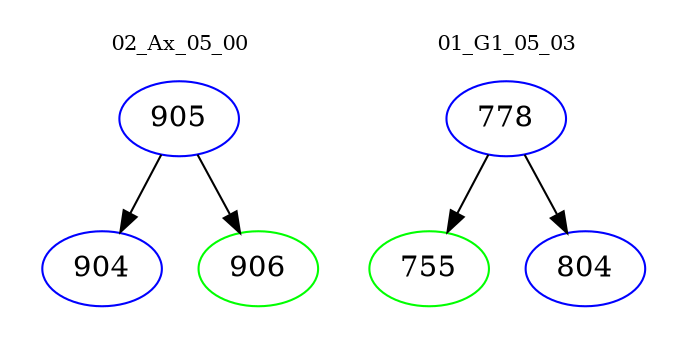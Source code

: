 digraph{
subgraph cluster_0 {
color = white
label = "02_Ax_05_00";
fontsize=10;
T0_905 [label="905", color="blue"]
T0_905 -> T0_904 [color="black"]
T0_904 [label="904", color="blue"]
T0_905 -> T0_906 [color="black"]
T0_906 [label="906", color="green"]
}
subgraph cluster_1 {
color = white
label = "01_G1_05_03";
fontsize=10;
T1_778 [label="778", color="blue"]
T1_778 -> T1_755 [color="black"]
T1_755 [label="755", color="green"]
T1_778 -> T1_804 [color="black"]
T1_804 [label="804", color="blue"]
}
}
